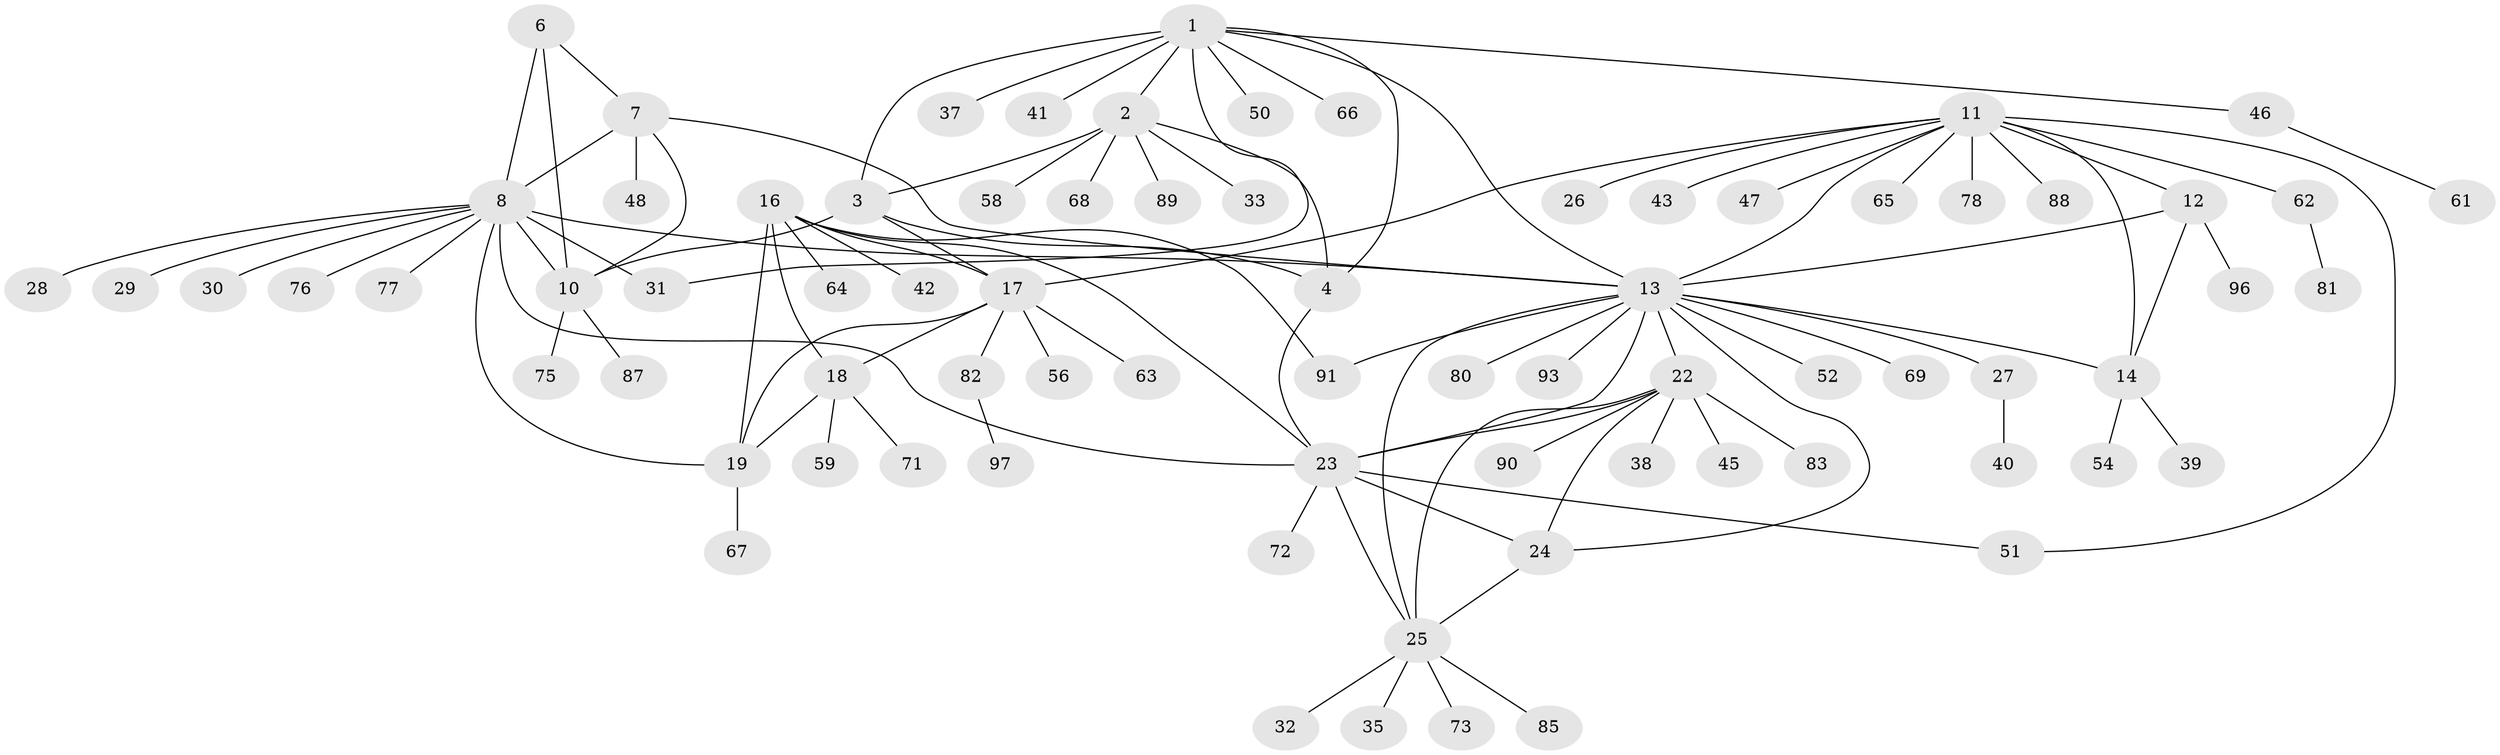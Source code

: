 // original degree distribution, {9: 0.09, 7: 0.04, 5: 0.03, 6: 0.03, 8: 0.04, 11: 0.01, 4: 0.01, 2: 0.16, 1: 0.59}
// Generated by graph-tools (version 1.1) at 2025/11/02/27/25 16:11:31]
// undirected, 76 vertices, 103 edges
graph export_dot {
graph [start="1"]
  node [color=gray90,style=filled];
  1 [super="+5"];
  2 [super="+34"];
  3 [super="+92"];
  4;
  6 [super="+95"];
  7 [super="+36"];
  8 [super="+9"];
  10 [super="+49"];
  11 [super="+15"];
  12 [super="+44"];
  13 [super="+21"];
  14 [super="+55"];
  16 [super="+79"];
  17 [super="+20"];
  18 [super="+98"];
  19;
  22 [super="+99"];
  23 [super="+84"];
  24;
  25 [super="+53"];
  26 [super="+70"];
  27;
  28;
  29;
  30 [super="+100"];
  31 [super="+74"];
  32;
  33;
  35;
  37;
  38;
  39;
  40;
  41;
  42 [super="+57"];
  43;
  45;
  46 [super="+60"];
  47;
  48;
  50;
  51;
  52;
  54;
  56;
  58;
  59;
  61;
  62;
  63;
  64;
  65;
  66;
  67 [super="+86"];
  68 [super="+94"];
  69;
  71;
  72;
  73;
  75;
  76;
  77;
  78;
  80;
  81;
  82;
  83;
  85;
  87;
  88;
  89;
  90;
  91;
  93;
  96;
  97;
  1 -- 2 [weight=2];
  1 -- 3 [weight=2];
  1 -- 4 [weight=2];
  1 -- 13;
  1 -- 37;
  1 -- 46;
  1 -- 66;
  1 -- 31;
  1 -- 50;
  1 -- 41;
  2 -- 3;
  2 -- 4;
  2 -- 33;
  2 -- 58;
  2 -- 68;
  2 -- 89;
  3 -- 4;
  3 -- 10;
  3 -- 17;
  4 -- 23;
  6 -- 7;
  6 -- 8 [weight=2];
  6 -- 10;
  7 -- 8 [weight=2];
  7 -- 10;
  7 -- 13 [weight=2];
  7 -- 48;
  8 -- 10 [weight=2];
  8 -- 19;
  8 -- 28;
  8 -- 29;
  8 -- 30;
  8 -- 23;
  8 -- 76;
  8 -- 13;
  8 -- 77;
  8 -- 31;
  10 -- 75;
  10 -- 87;
  11 -- 12 [weight=2];
  11 -- 13 [weight=2];
  11 -- 14 [weight=2];
  11 -- 17;
  11 -- 26;
  11 -- 43;
  11 -- 47;
  11 -- 65;
  11 -- 78;
  11 -- 51;
  11 -- 88;
  11 -- 62;
  12 -- 13;
  12 -- 14;
  12 -- 96;
  13 -- 14;
  13 -- 27;
  13 -- 93;
  13 -- 69;
  13 -- 80;
  13 -- 52;
  13 -- 22;
  13 -- 23;
  13 -- 24;
  13 -- 25;
  13 -- 91;
  14 -- 39;
  14 -- 54;
  16 -- 17 [weight=2];
  16 -- 18;
  16 -- 19;
  16 -- 23;
  16 -- 42;
  16 -- 64;
  16 -- 91;
  17 -- 18 [weight=2];
  17 -- 19 [weight=2];
  17 -- 63;
  17 -- 82;
  17 -- 56;
  18 -- 19;
  18 -- 59;
  18 -- 71;
  19 -- 67;
  22 -- 23;
  22 -- 24;
  22 -- 25;
  22 -- 38;
  22 -- 45;
  22 -- 83;
  22 -- 90;
  23 -- 24;
  23 -- 25;
  23 -- 51;
  23 -- 72;
  24 -- 25;
  25 -- 32;
  25 -- 35;
  25 -- 73;
  25 -- 85;
  27 -- 40;
  46 -- 61;
  62 -- 81;
  82 -- 97;
}
